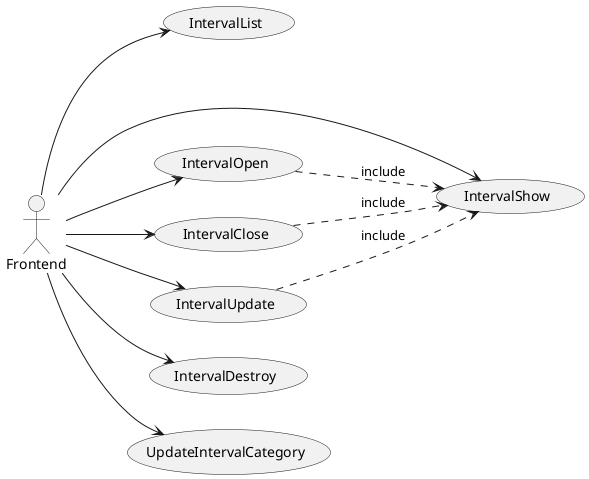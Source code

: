 @startuml
left to right direction

actor Frontend
usecase "IntervalList" as List
usecase "IntervalShow" as Show
usecase "IntervalOpen" as Open
usecase "IntervalClose" as Close
usecase "IntervalUpdate" as Update
usecase "IntervalDestroy" as Delete
usecase "UpdateIntervalCategory"

Frontend --> List
Frontend --> Show 
Frontend --> Open
Frontend --> Close
Frontend --> Update
Frontend --> Delete
Frontend --> UpdateIntervalCategory

Open ..> Show: include
Close ..> Show: include
Update ..> Show: include
@enduml

